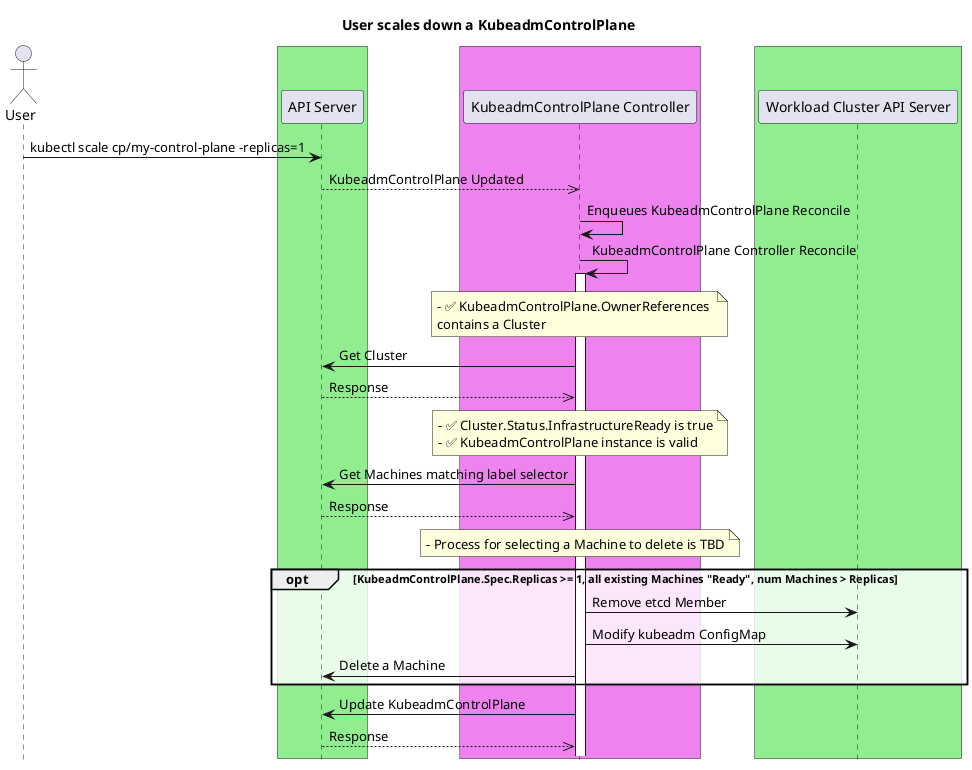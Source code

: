 @startuml
title User scales down a KubeadmControlPlane
actor User

' -- GROUPS START ---

box #lightgreen
participant "API Server"
end box

box #violet
participant "KubeadmControlPlane Controller"
end box

box #lightgreen
participant "Workload Cluster API Server"
end box

' -- GROUPS END ---

User->"API Server":kubectl scale cp/my-control-plane -replicas=1
"API Server"-->>"KubeadmControlPlane Controller": KubeadmControlPlane Updated

"KubeadmControlPlane Controller"-> "KubeadmControlPlane Controller":Enqueues KubeadmControlPlane Reconcile

"KubeadmControlPlane Controller"-> "KubeadmControlPlane Controller":KubeadmControlPlane Controller Reconcile
activate "KubeadmControlPlane Controller"

note over "KubeadmControlPlane Controller": - ✅ KubeadmControlPlane.OwnerReferences \ncontains a Cluster

"KubeadmControlPlane Controller"->"API Server": Get Cluster
"KubeadmControlPlane Controller"<<--"API Server": Response

note over "KubeadmControlPlane Controller": - ✅ Cluster.Status.InfrastructureReady is true\n- ✅ KubeadmControlPlane instance is valid

"KubeadmControlPlane Controller"->"API Server": Get Machines matching label selector
"KubeadmControlPlane Controller"<<--"API Server": Response

note over "KubeadmControlPlane Controller": - Process for selecting a Machine to delete is TBD

opt #FFFFFFCC KubeadmControlPlane.Spec.Replicas >= 1, all existing Machines "Ready", num Machines > Replicas

"KubeadmControlPlane Controller"->"Workload Cluster API Server": Remove etcd Member

"KubeadmControlPlane Controller"->"Workload Cluster API Server": Modify kubeadm ConfigMap

"KubeadmControlPlane Controller"->"API Server": Delete a Machine

end

"KubeadmControlPlane Controller"->"API Server": Update KubeadmControlPlane
"KubeadmControlPlane Controller"<<--"API Server": Response

hide footbox
@enduml
